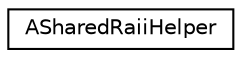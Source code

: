 digraph "Graphical Class Hierarchy"
{
 // LATEX_PDF_SIZE
  edge [fontname="Helvetica",fontsize="10",labelfontname="Helvetica",labelfontsize="10"];
  node [fontname="Helvetica",fontsize="10",shape=record];
  rankdir="LR";
  Node0 [label="ASharedRaiiHelper",height=0.2,width=0.4,color="black", fillcolor="white", style="filled",URL="$classASharedRaiiHelper.html",tooltip="Shared completion marker for multithreaded callback-based future handling."];
}
